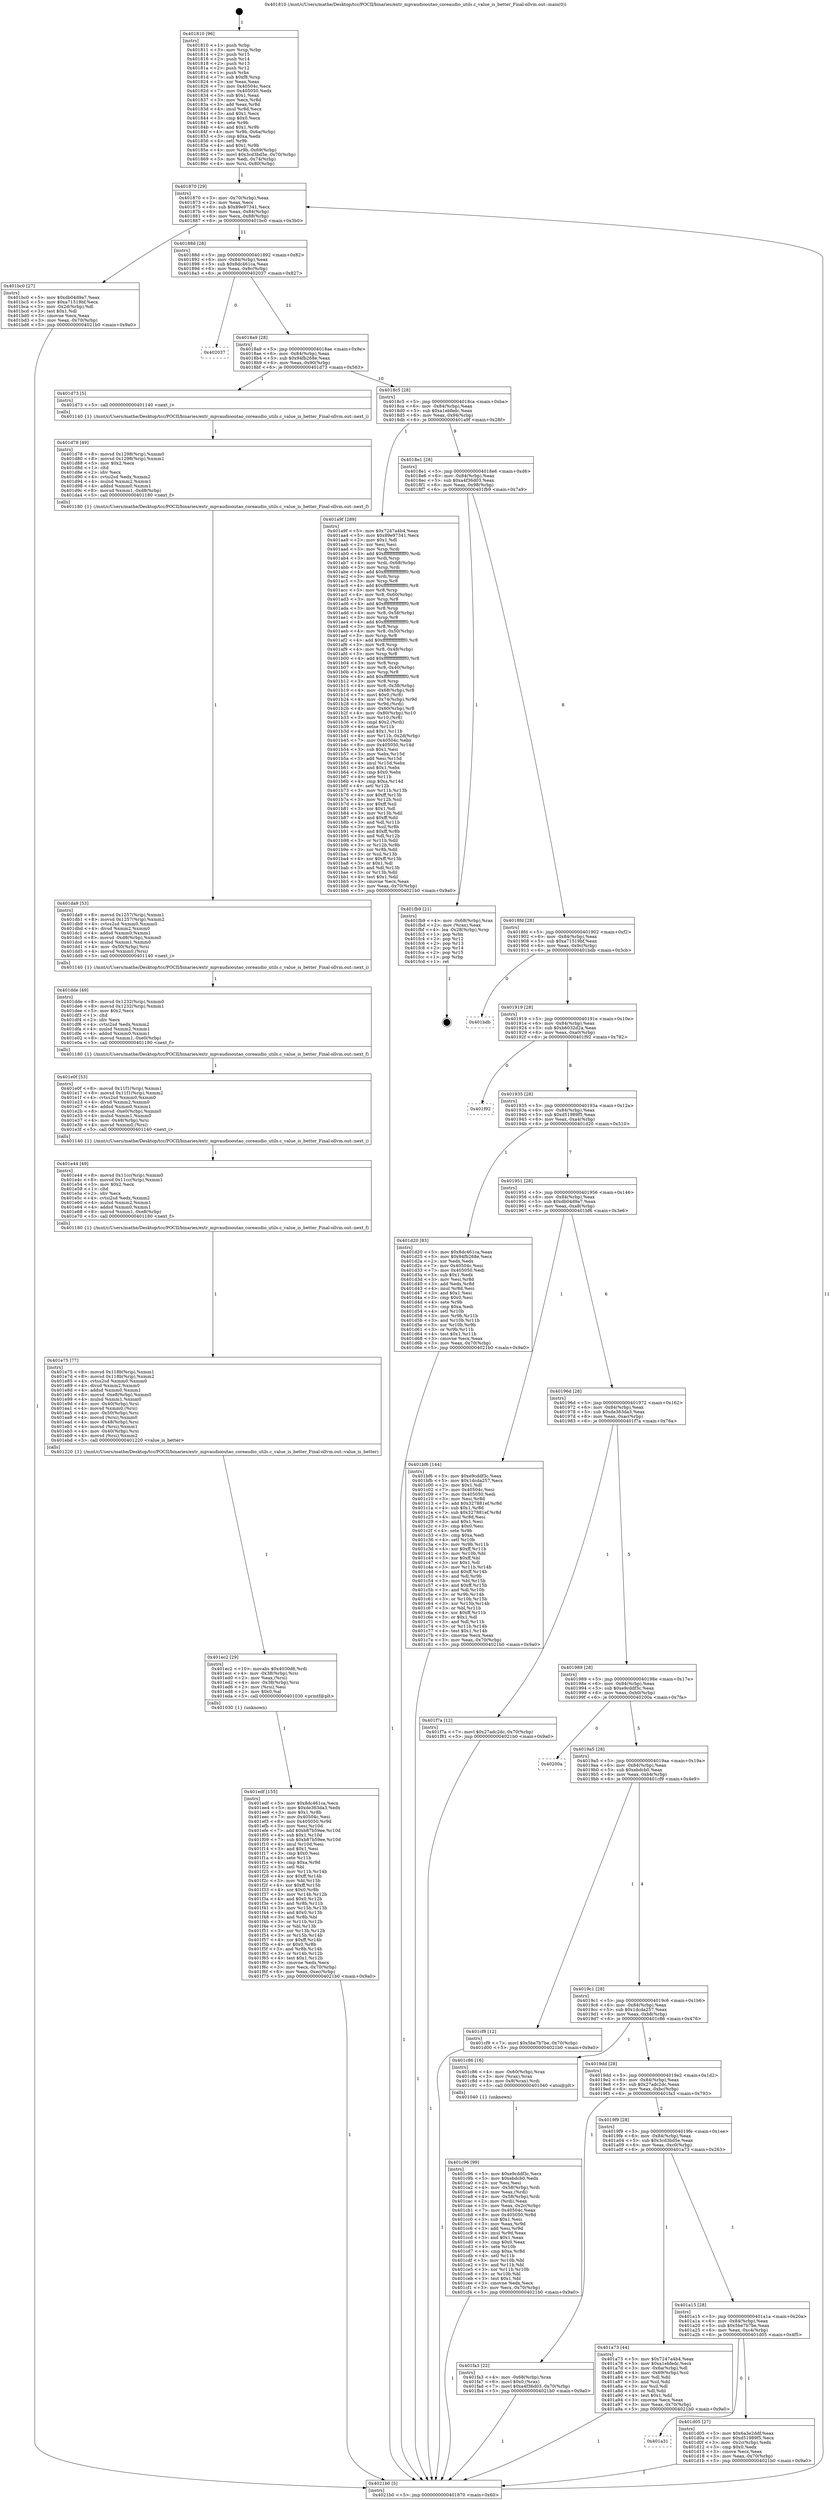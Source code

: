 digraph "0x401810" {
  label = "0x401810 (/mnt/c/Users/mathe/Desktop/tcc/POCII/binaries/extr_mpvaudiooutao_coreaudio_utils.c_value_is_better_Final-ollvm.out::main(0))"
  labelloc = "t"
  node[shape=record]

  Entry [label="",width=0.3,height=0.3,shape=circle,fillcolor=black,style=filled]
  "0x401870" [label="{
     0x401870 [29]\l
     | [instrs]\l
     &nbsp;&nbsp;0x401870 \<+3\>: mov -0x70(%rbp),%eax\l
     &nbsp;&nbsp;0x401873 \<+2\>: mov %eax,%ecx\l
     &nbsp;&nbsp;0x401875 \<+6\>: sub $0x89e97341,%ecx\l
     &nbsp;&nbsp;0x40187b \<+6\>: mov %eax,-0x84(%rbp)\l
     &nbsp;&nbsp;0x401881 \<+6\>: mov %ecx,-0x88(%rbp)\l
     &nbsp;&nbsp;0x401887 \<+6\>: je 0000000000401bc0 \<main+0x3b0\>\l
  }"]
  "0x401bc0" [label="{
     0x401bc0 [27]\l
     | [instrs]\l
     &nbsp;&nbsp;0x401bc0 \<+5\>: mov $0xdb04d9a7,%eax\l
     &nbsp;&nbsp;0x401bc5 \<+5\>: mov $0xa71519bf,%ecx\l
     &nbsp;&nbsp;0x401bca \<+3\>: mov -0x2d(%rbp),%dl\l
     &nbsp;&nbsp;0x401bcd \<+3\>: test $0x1,%dl\l
     &nbsp;&nbsp;0x401bd0 \<+3\>: cmovne %ecx,%eax\l
     &nbsp;&nbsp;0x401bd3 \<+3\>: mov %eax,-0x70(%rbp)\l
     &nbsp;&nbsp;0x401bd6 \<+5\>: jmp 00000000004021b0 \<main+0x9a0\>\l
  }"]
  "0x40188d" [label="{
     0x40188d [28]\l
     | [instrs]\l
     &nbsp;&nbsp;0x40188d \<+5\>: jmp 0000000000401892 \<main+0x82\>\l
     &nbsp;&nbsp;0x401892 \<+6\>: mov -0x84(%rbp),%eax\l
     &nbsp;&nbsp;0x401898 \<+5\>: sub $0x8dc461ca,%eax\l
     &nbsp;&nbsp;0x40189d \<+6\>: mov %eax,-0x8c(%rbp)\l
     &nbsp;&nbsp;0x4018a3 \<+6\>: je 0000000000402037 \<main+0x827\>\l
  }"]
  Exit [label="",width=0.3,height=0.3,shape=circle,fillcolor=black,style=filled,peripheries=2]
  "0x402037" [label="{
     0x402037\l
  }", style=dashed]
  "0x4018a9" [label="{
     0x4018a9 [28]\l
     | [instrs]\l
     &nbsp;&nbsp;0x4018a9 \<+5\>: jmp 00000000004018ae \<main+0x9e\>\l
     &nbsp;&nbsp;0x4018ae \<+6\>: mov -0x84(%rbp),%eax\l
     &nbsp;&nbsp;0x4018b4 \<+5\>: sub $0x94fb268e,%eax\l
     &nbsp;&nbsp;0x4018b9 \<+6\>: mov %eax,-0x90(%rbp)\l
     &nbsp;&nbsp;0x4018bf \<+6\>: je 0000000000401d73 \<main+0x563\>\l
  }"]
  "0x401edf" [label="{
     0x401edf [155]\l
     | [instrs]\l
     &nbsp;&nbsp;0x401edf \<+5\>: mov $0x8dc461ca,%ecx\l
     &nbsp;&nbsp;0x401ee4 \<+5\>: mov $0xde363da3,%edx\l
     &nbsp;&nbsp;0x401ee9 \<+3\>: mov $0x1,%r8b\l
     &nbsp;&nbsp;0x401eec \<+7\>: mov 0x40504c,%esi\l
     &nbsp;&nbsp;0x401ef3 \<+8\>: mov 0x405050,%r9d\l
     &nbsp;&nbsp;0x401efb \<+3\>: mov %esi,%r10d\l
     &nbsp;&nbsp;0x401efe \<+7\>: add $0xb87b59ee,%r10d\l
     &nbsp;&nbsp;0x401f05 \<+4\>: sub $0x1,%r10d\l
     &nbsp;&nbsp;0x401f09 \<+7\>: sub $0xb87b59ee,%r10d\l
     &nbsp;&nbsp;0x401f10 \<+4\>: imul %r10d,%esi\l
     &nbsp;&nbsp;0x401f14 \<+3\>: and $0x1,%esi\l
     &nbsp;&nbsp;0x401f17 \<+3\>: cmp $0x0,%esi\l
     &nbsp;&nbsp;0x401f1a \<+4\>: sete %r11b\l
     &nbsp;&nbsp;0x401f1e \<+4\>: cmp $0xa,%r9d\l
     &nbsp;&nbsp;0x401f22 \<+3\>: setl %bl\l
     &nbsp;&nbsp;0x401f25 \<+3\>: mov %r11b,%r14b\l
     &nbsp;&nbsp;0x401f28 \<+4\>: xor $0xff,%r14b\l
     &nbsp;&nbsp;0x401f2c \<+3\>: mov %bl,%r15b\l
     &nbsp;&nbsp;0x401f2f \<+4\>: xor $0xff,%r15b\l
     &nbsp;&nbsp;0x401f33 \<+4\>: xor $0x0,%r8b\l
     &nbsp;&nbsp;0x401f37 \<+3\>: mov %r14b,%r12b\l
     &nbsp;&nbsp;0x401f3a \<+4\>: and $0x0,%r12b\l
     &nbsp;&nbsp;0x401f3e \<+3\>: and %r8b,%r11b\l
     &nbsp;&nbsp;0x401f41 \<+3\>: mov %r15b,%r13b\l
     &nbsp;&nbsp;0x401f44 \<+4\>: and $0x0,%r13b\l
     &nbsp;&nbsp;0x401f48 \<+3\>: and %r8b,%bl\l
     &nbsp;&nbsp;0x401f4b \<+3\>: or %r11b,%r12b\l
     &nbsp;&nbsp;0x401f4e \<+3\>: or %bl,%r13b\l
     &nbsp;&nbsp;0x401f51 \<+3\>: xor %r13b,%r12b\l
     &nbsp;&nbsp;0x401f54 \<+3\>: or %r15b,%r14b\l
     &nbsp;&nbsp;0x401f57 \<+4\>: xor $0xff,%r14b\l
     &nbsp;&nbsp;0x401f5b \<+4\>: or $0x0,%r8b\l
     &nbsp;&nbsp;0x401f5f \<+3\>: and %r8b,%r14b\l
     &nbsp;&nbsp;0x401f62 \<+3\>: or %r14b,%r12b\l
     &nbsp;&nbsp;0x401f65 \<+4\>: test $0x1,%r12b\l
     &nbsp;&nbsp;0x401f69 \<+3\>: cmovne %edx,%ecx\l
     &nbsp;&nbsp;0x401f6c \<+3\>: mov %ecx,-0x70(%rbp)\l
     &nbsp;&nbsp;0x401f6f \<+6\>: mov %eax,-0xec(%rbp)\l
     &nbsp;&nbsp;0x401f75 \<+5\>: jmp 00000000004021b0 \<main+0x9a0\>\l
  }"]
  "0x401d73" [label="{
     0x401d73 [5]\l
     | [instrs]\l
     &nbsp;&nbsp;0x401d73 \<+5\>: call 0000000000401140 \<next_i\>\l
     | [calls]\l
     &nbsp;&nbsp;0x401140 \{1\} (/mnt/c/Users/mathe/Desktop/tcc/POCII/binaries/extr_mpvaudiooutao_coreaudio_utils.c_value_is_better_Final-ollvm.out::next_i)\l
  }"]
  "0x4018c5" [label="{
     0x4018c5 [28]\l
     | [instrs]\l
     &nbsp;&nbsp;0x4018c5 \<+5\>: jmp 00000000004018ca \<main+0xba\>\l
     &nbsp;&nbsp;0x4018ca \<+6\>: mov -0x84(%rbp),%eax\l
     &nbsp;&nbsp;0x4018d0 \<+5\>: sub $0xa1ebfedc,%eax\l
     &nbsp;&nbsp;0x4018d5 \<+6\>: mov %eax,-0x94(%rbp)\l
     &nbsp;&nbsp;0x4018db \<+6\>: je 0000000000401a9f \<main+0x28f\>\l
  }"]
  "0x401ec2" [label="{
     0x401ec2 [29]\l
     | [instrs]\l
     &nbsp;&nbsp;0x401ec2 \<+10\>: movabs $0x4030d6,%rdi\l
     &nbsp;&nbsp;0x401ecc \<+4\>: mov -0x38(%rbp),%rsi\l
     &nbsp;&nbsp;0x401ed0 \<+2\>: mov %eax,(%rsi)\l
     &nbsp;&nbsp;0x401ed2 \<+4\>: mov -0x38(%rbp),%rsi\l
     &nbsp;&nbsp;0x401ed6 \<+2\>: mov (%rsi),%esi\l
     &nbsp;&nbsp;0x401ed8 \<+2\>: mov $0x0,%al\l
     &nbsp;&nbsp;0x401eda \<+5\>: call 0000000000401030 \<printf@plt\>\l
     | [calls]\l
     &nbsp;&nbsp;0x401030 \{1\} (unknown)\l
  }"]
  "0x401a9f" [label="{
     0x401a9f [289]\l
     | [instrs]\l
     &nbsp;&nbsp;0x401a9f \<+5\>: mov $0x7247a4b4,%eax\l
     &nbsp;&nbsp;0x401aa4 \<+5\>: mov $0x89e97341,%ecx\l
     &nbsp;&nbsp;0x401aa9 \<+2\>: mov $0x1,%dl\l
     &nbsp;&nbsp;0x401aab \<+2\>: xor %esi,%esi\l
     &nbsp;&nbsp;0x401aad \<+3\>: mov %rsp,%rdi\l
     &nbsp;&nbsp;0x401ab0 \<+4\>: add $0xfffffffffffffff0,%rdi\l
     &nbsp;&nbsp;0x401ab4 \<+3\>: mov %rdi,%rsp\l
     &nbsp;&nbsp;0x401ab7 \<+4\>: mov %rdi,-0x68(%rbp)\l
     &nbsp;&nbsp;0x401abb \<+3\>: mov %rsp,%rdi\l
     &nbsp;&nbsp;0x401abe \<+4\>: add $0xfffffffffffffff0,%rdi\l
     &nbsp;&nbsp;0x401ac2 \<+3\>: mov %rdi,%rsp\l
     &nbsp;&nbsp;0x401ac5 \<+3\>: mov %rsp,%r8\l
     &nbsp;&nbsp;0x401ac8 \<+4\>: add $0xfffffffffffffff0,%r8\l
     &nbsp;&nbsp;0x401acc \<+3\>: mov %r8,%rsp\l
     &nbsp;&nbsp;0x401acf \<+4\>: mov %r8,-0x60(%rbp)\l
     &nbsp;&nbsp;0x401ad3 \<+3\>: mov %rsp,%r8\l
     &nbsp;&nbsp;0x401ad6 \<+4\>: add $0xfffffffffffffff0,%r8\l
     &nbsp;&nbsp;0x401ada \<+3\>: mov %r8,%rsp\l
     &nbsp;&nbsp;0x401add \<+4\>: mov %r8,-0x58(%rbp)\l
     &nbsp;&nbsp;0x401ae1 \<+3\>: mov %rsp,%r8\l
     &nbsp;&nbsp;0x401ae4 \<+4\>: add $0xfffffffffffffff0,%r8\l
     &nbsp;&nbsp;0x401ae8 \<+3\>: mov %r8,%rsp\l
     &nbsp;&nbsp;0x401aeb \<+4\>: mov %r8,-0x50(%rbp)\l
     &nbsp;&nbsp;0x401aef \<+3\>: mov %rsp,%r8\l
     &nbsp;&nbsp;0x401af2 \<+4\>: add $0xfffffffffffffff0,%r8\l
     &nbsp;&nbsp;0x401af6 \<+3\>: mov %r8,%rsp\l
     &nbsp;&nbsp;0x401af9 \<+4\>: mov %r8,-0x48(%rbp)\l
     &nbsp;&nbsp;0x401afd \<+3\>: mov %rsp,%r8\l
     &nbsp;&nbsp;0x401b00 \<+4\>: add $0xfffffffffffffff0,%r8\l
     &nbsp;&nbsp;0x401b04 \<+3\>: mov %r8,%rsp\l
     &nbsp;&nbsp;0x401b07 \<+4\>: mov %r8,-0x40(%rbp)\l
     &nbsp;&nbsp;0x401b0b \<+3\>: mov %rsp,%r8\l
     &nbsp;&nbsp;0x401b0e \<+4\>: add $0xfffffffffffffff0,%r8\l
     &nbsp;&nbsp;0x401b12 \<+3\>: mov %r8,%rsp\l
     &nbsp;&nbsp;0x401b15 \<+4\>: mov %r8,-0x38(%rbp)\l
     &nbsp;&nbsp;0x401b19 \<+4\>: mov -0x68(%rbp),%r8\l
     &nbsp;&nbsp;0x401b1d \<+7\>: movl $0x0,(%r8)\l
     &nbsp;&nbsp;0x401b24 \<+4\>: mov -0x74(%rbp),%r9d\l
     &nbsp;&nbsp;0x401b28 \<+3\>: mov %r9d,(%rdi)\l
     &nbsp;&nbsp;0x401b2b \<+4\>: mov -0x60(%rbp),%r8\l
     &nbsp;&nbsp;0x401b2f \<+4\>: mov -0x80(%rbp),%r10\l
     &nbsp;&nbsp;0x401b33 \<+3\>: mov %r10,(%r8)\l
     &nbsp;&nbsp;0x401b36 \<+3\>: cmpl $0x2,(%rdi)\l
     &nbsp;&nbsp;0x401b39 \<+4\>: setne %r11b\l
     &nbsp;&nbsp;0x401b3d \<+4\>: and $0x1,%r11b\l
     &nbsp;&nbsp;0x401b41 \<+4\>: mov %r11b,-0x2d(%rbp)\l
     &nbsp;&nbsp;0x401b45 \<+7\>: mov 0x40504c,%ebx\l
     &nbsp;&nbsp;0x401b4c \<+8\>: mov 0x405050,%r14d\l
     &nbsp;&nbsp;0x401b54 \<+3\>: sub $0x1,%esi\l
     &nbsp;&nbsp;0x401b57 \<+3\>: mov %ebx,%r15d\l
     &nbsp;&nbsp;0x401b5a \<+3\>: add %esi,%r15d\l
     &nbsp;&nbsp;0x401b5d \<+4\>: imul %r15d,%ebx\l
     &nbsp;&nbsp;0x401b61 \<+3\>: and $0x1,%ebx\l
     &nbsp;&nbsp;0x401b64 \<+3\>: cmp $0x0,%ebx\l
     &nbsp;&nbsp;0x401b67 \<+4\>: sete %r11b\l
     &nbsp;&nbsp;0x401b6b \<+4\>: cmp $0xa,%r14d\l
     &nbsp;&nbsp;0x401b6f \<+4\>: setl %r12b\l
     &nbsp;&nbsp;0x401b73 \<+3\>: mov %r11b,%r13b\l
     &nbsp;&nbsp;0x401b76 \<+4\>: xor $0xff,%r13b\l
     &nbsp;&nbsp;0x401b7a \<+3\>: mov %r12b,%sil\l
     &nbsp;&nbsp;0x401b7d \<+4\>: xor $0xff,%sil\l
     &nbsp;&nbsp;0x401b81 \<+3\>: xor $0x1,%dl\l
     &nbsp;&nbsp;0x401b84 \<+3\>: mov %r13b,%dil\l
     &nbsp;&nbsp;0x401b87 \<+4\>: and $0xff,%dil\l
     &nbsp;&nbsp;0x401b8b \<+3\>: and %dl,%r11b\l
     &nbsp;&nbsp;0x401b8e \<+3\>: mov %sil,%r8b\l
     &nbsp;&nbsp;0x401b91 \<+4\>: and $0xff,%r8b\l
     &nbsp;&nbsp;0x401b95 \<+3\>: and %dl,%r12b\l
     &nbsp;&nbsp;0x401b98 \<+3\>: or %r11b,%dil\l
     &nbsp;&nbsp;0x401b9b \<+3\>: or %r12b,%r8b\l
     &nbsp;&nbsp;0x401b9e \<+3\>: xor %r8b,%dil\l
     &nbsp;&nbsp;0x401ba1 \<+3\>: or %sil,%r13b\l
     &nbsp;&nbsp;0x401ba4 \<+4\>: xor $0xff,%r13b\l
     &nbsp;&nbsp;0x401ba8 \<+3\>: or $0x1,%dl\l
     &nbsp;&nbsp;0x401bab \<+3\>: and %dl,%r13b\l
     &nbsp;&nbsp;0x401bae \<+3\>: or %r13b,%dil\l
     &nbsp;&nbsp;0x401bb1 \<+4\>: test $0x1,%dil\l
     &nbsp;&nbsp;0x401bb5 \<+3\>: cmovne %ecx,%eax\l
     &nbsp;&nbsp;0x401bb8 \<+3\>: mov %eax,-0x70(%rbp)\l
     &nbsp;&nbsp;0x401bbb \<+5\>: jmp 00000000004021b0 \<main+0x9a0\>\l
  }"]
  "0x4018e1" [label="{
     0x4018e1 [28]\l
     | [instrs]\l
     &nbsp;&nbsp;0x4018e1 \<+5\>: jmp 00000000004018e6 \<main+0xd6\>\l
     &nbsp;&nbsp;0x4018e6 \<+6\>: mov -0x84(%rbp),%eax\l
     &nbsp;&nbsp;0x4018ec \<+5\>: sub $0xa4f36d03,%eax\l
     &nbsp;&nbsp;0x4018f1 \<+6\>: mov %eax,-0x98(%rbp)\l
     &nbsp;&nbsp;0x4018f7 \<+6\>: je 0000000000401fb9 \<main+0x7a9\>\l
  }"]
  "0x401e75" [label="{
     0x401e75 [77]\l
     | [instrs]\l
     &nbsp;&nbsp;0x401e75 \<+8\>: movsd 0x118b(%rip),%xmm1\l
     &nbsp;&nbsp;0x401e7d \<+8\>: movsd 0x118b(%rip),%xmm2\l
     &nbsp;&nbsp;0x401e85 \<+4\>: cvtss2sd %xmm0,%xmm0\l
     &nbsp;&nbsp;0x401e89 \<+4\>: divsd %xmm2,%xmm0\l
     &nbsp;&nbsp;0x401e8d \<+4\>: addsd %xmm0,%xmm1\l
     &nbsp;&nbsp;0x401e91 \<+8\>: movsd -0xe8(%rbp),%xmm0\l
     &nbsp;&nbsp;0x401e99 \<+4\>: mulsd %xmm1,%xmm0\l
     &nbsp;&nbsp;0x401e9d \<+4\>: mov -0x40(%rbp),%rsi\l
     &nbsp;&nbsp;0x401ea1 \<+4\>: movsd %xmm0,(%rsi)\l
     &nbsp;&nbsp;0x401ea5 \<+4\>: mov -0x50(%rbp),%rsi\l
     &nbsp;&nbsp;0x401ea9 \<+4\>: movsd (%rsi),%xmm0\l
     &nbsp;&nbsp;0x401ead \<+4\>: mov -0x48(%rbp),%rsi\l
     &nbsp;&nbsp;0x401eb1 \<+4\>: movsd (%rsi),%xmm1\l
     &nbsp;&nbsp;0x401eb5 \<+4\>: mov -0x40(%rbp),%rsi\l
     &nbsp;&nbsp;0x401eb9 \<+4\>: movsd (%rsi),%xmm2\l
     &nbsp;&nbsp;0x401ebd \<+5\>: call 0000000000401220 \<value_is_better\>\l
     | [calls]\l
     &nbsp;&nbsp;0x401220 \{1\} (/mnt/c/Users/mathe/Desktop/tcc/POCII/binaries/extr_mpvaudiooutao_coreaudio_utils.c_value_is_better_Final-ollvm.out::value_is_better)\l
  }"]
  "0x401fb9" [label="{
     0x401fb9 [21]\l
     | [instrs]\l
     &nbsp;&nbsp;0x401fb9 \<+4\>: mov -0x68(%rbp),%rax\l
     &nbsp;&nbsp;0x401fbd \<+2\>: mov (%rax),%eax\l
     &nbsp;&nbsp;0x401fbf \<+4\>: lea -0x28(%rbp),%rsp\l
     &nbsp;&nbsp;0x401fc3 \<+1\>: pop %rbx\l
     &nbsp;&nbsp;0x401fc4 \<+2\>: pop %r12\l
     &nbsp;&nbsp;0x401fc6 \<+2\>: pop %r13\l
     &nbsp;&nbsp;0x401fc8 \<+2\>: pop %r14\l
     &nbsp;&nbsp;0x401fca \<+2\>: pop %r15\l
     &nbsp;&nbsp;0x401fcc \<+1\>: pop %rbp\l
     &nbsp;&nbsp;0x401fcd \<+1\>: ret\l
  }"]
  "0x4018fd" [label="{
     0x4018fd [28]\l
     | [instrs]\l
     &nbsp;&nbsp;0x4018fd \<+5\>: jmp 0000000000401902 \<main+0xf2\>\l
     &nbsp;&nbsp;0x401902 \<+6\>: mov -0x84(%rbp),%eax\l
     &nbsp;&nbsp;0x401908 \<+5\>: sub $0xa71519bf,%eax\l
     &nbsp;&nbsp;0x40190d \<+6\>: mov %eax,-0x9c(%rbp)\l
     &nbsp;&nbsp;0x401913 \<+6\>: je 0000000000401bdb \<main+0x3cb\>\l
  }"]
  "0x401e44" [label="{
     0x401e44 [49]\l
     | [instrs]\l
     &nbsp;&nbsp;0x401e44 \<+8\>: movsd 0x11cc(%rip),%xmm0\l
     &nbsp;&nbsp;0x401e4c \<+8\>: movsd 0x11cc(%rip),%xmm1\l
     &nbsp;&nbsp;0x401e54 \<+5\>: mov $0x2,%ecx\l
     &nbsp;&nbsp;0x401e59 \<+1\>: cltd\l
     &nbsp;&nbsp;0x401e5a \<+2\>: idiv %ecx\l
     &nbsp;&nbsp;0x401e5c \<+4\>: cvtsi2sd %edx,%xmm2\l
     &nbsp;&nbsp;0x401e60 \<+4\>: mulsd %xmm2,%xmm1\l
     &nbsp;&nbsp;0x401e64 \<+4\>: addsd %xmm0,%xmm1\l
     &nbsp;&nbsp;0x401e68 \<+8\>: movsd %xmm1,-0xe8(%rbp)\l
     &nbsp;&nbsp;0x401e70 \<+5\>: call 0000000000401180 \<next_f\>\l
     | [calls]\l
     &nbsp;&nbsp;0x401180 \{1\} (/mnt/c/Users/mathe/Desktop/tcc/POCII/binaries/extr_mpvaudiooutao_coreaudio_utils.c_value_is_better_Final-ollvm.out::next_f)\l
  }"]
  "0x401bdb" [label="{
     0x401bdb\l
  }", style=dashed]
  "0x401919" [label="{
     0x401919 [28]\l
     | [instrs]\l
     &nbsp;&nbsp;0x401919 \<+5\>: jmp 000000000040191e \<main+0x10e\>\l
     &nbsp;&nbsp;0x40191e \<+6\>: mov -0x84(%rbp),%eax\l
     &nbsp;&nbsp;0x401924 \<+5\>: sub $0xb6032d2a,%eax\l
     &nbsp;&nbsp;0x401929 \<+6\>: mov %eax,-0xa0(%rbp)\l
     &nbsp;&nbsp;0x40192f \<+6\>: je 0000000000401f92 \<main+0x782\>\l
  }"]
  "0x401e0f" [label="{
     0x401e0f [53]\l
     | [instrs]\l
     &nbsp;&nbsp;0x401e0f \<+8\>: movsd 0x11f1(%rip),%xmm1\l
     &nbsp;&nbsp;0x401e17 \<+8\>: movsd 0x11f1(%rip),%xmm2\l
     &nbsp;&nbsp;0x401e1f \<+4\>: cvtss2sd %xmm0,%xmm0\l
     &nbsp;&nbsp;0x401e23 \<+4\>: divsd %xmm2,%xmm0\l
     &nbsp;&nbsp;0x401e27 \<+4\>: addsd %xmm0,%xmm1\l
     &nbsp;&nbsp;0x401e2b \<+8\>: movsd -0xe0(%rbp),%xmm0\l
     &nbsp;&nbsp;0x401e33 \<+4\>: mulsd %xmm1,%xmm0\l
     &nbsp;&nbsp;0x401e37 \<+4\>: mov -0x48(%rbp),%rsi\l
     &nbsp;&nbsp;0x401e3b \<+4\>: movsd %xmm0,(%rsi)\l
     &nbsp;&nbsp;0x401e3f \<+5\>: call 0000000000401140 \<next_i\>\l
     | [calls]\l
     &nbsp;&nbsp;0x401140 \{1\} (/mnt/c/Users/mathe/Desktop/tcc/POCII/binaries/extr_mpvaudiooutao_coreaudio_utils.c_value_is_better_Final-ollvm.out::next_i)\l
  }"]
  "0x401f92" [label="{
     0x401f92\l
  }", style=dashed]
  "0x401935" [label="{
     0x401935 [28]\l
     | [instrs]\l
     &nbsp;&nbsp;0x401935 \<+5\>: jmp 000000000040193a \<main+0x12a\>\l
     &nbsp;&nbsp;0x40193a \<+6\>: mov -0x84(%rbp),%eax\l
     &nbsp;&nbsp;0x401940 \<+5\>: sub $0xd51989f5,%eax\l
     &nbsp;&nbsp;0x401945 \<+6\>: mov %eax,-0xa4(%rbp)\l
     &nbsp;&nbsp;0x40194b \<+6\>: je 0000000000401d20 \<main+0x510\>\l
  }"]
  "0x401dde" [label="{
     0x401dde [49]\l
     | [instrs]\l
     &nbsp;&nbsp;0x401dde \<+8\>: movsd 0x1232(%rip),%xmm0\l
     &nbsp;&nbsp;0x401de6 \<+8\>: movsd 0x1232(%rip),%xmm1\l
     &nbsp;&nbsp;0x401dee \<+5\>: mov $0x2,%ecx\l
     &nbsp;&nbsp;0x401df3 \<+1\>: cltd\l
     &nbsp;&nbsp;0x401df4 \<+2\>: idiv %ecx\l
     &nbsp;&nbsp;0x401df6 \<+4\>: cvtsi2sd %edx,%xmm2\l
     &nbsp;&nbsp;0x401dfa \<+4\>: mulsd %xmm2,%xmm1\l
     &nbsp;&nbsp;0x401dfe \<+4\>: addsd %xmm0,%xmm1\l
     &nbsp;&nbsp;0x401e02 \<+8\>: movsd %xmm1,-0xe0(%rbp)\l
     &nbsp;&nbsp;0x401e0a \<+5\>: call 0000000000401180 \<next_f\>\l
     | [calls]\l
     &nbsp;&nbsp;0x401180 \{1\} (/mnt/c/Users/mathe/Desktop/tcc/POCII/binaries/extr_mpvaudiooutao_coreaudio_utils.c_value_is_better_Final-ollvm.out::next_f)\l
  }"]
  "0x401d20" [label="{
     0x401d20 [83]\l
     | [instrs]\l
     &nbsp;&nbsp;0x401d20 \<+5\>: mov $0x8dc461ca,%eax\l
     &nbsp;&nbsp;0x401d25 \<+5\>: mov $0x94fb268e,%ecx\l
     &nbsp;&nbsp;0x401d2a \<+2\>: xor %edx,%edx\l
     &nbsp;&nbsp;0x401d2c \<+7\>: mov 0x40504c,%esi\l
     &nbsp;&nbsp;0x401d33 \<+7\>: mov 0x405050,%edi\l
     &nbsp;&nbsp;0x401d3a \<+3\>: sub $0x1,%edx\l
     &nbsp;&nbsp;0x401d3d \<+3\>: mov %esi,%r8d\l
     &nbsp;&nbsp;0x401d40 \<+3\>: add %edx,%r8d\l
     &nbsp;&nbsp;0x401d43 \<+4\>: imul %r8d,%esi\l
     &nbsp;&nbsp;0x401d47 \<+3\>: and $0x1,%esi\l
     &nbsp;&nbsp;0x401d4a \<+3\>: cmp $0x0,%esi\l
     &nbsp;&nbsp;0x401d4d \<+4\>: sete %r9b\l
     &nbsp;&nbsp;0x401d51 \<+3\>: cmp $0xa,%edi\l
     &nbsp;&nbsp;0x401d54 \<+4\>: setl %r10b\l
     &nbsp;&nbsp;0x401d58 \<+3\>: mov %r9b,%r11b\l
     &nbsp;&nbsp;0x401d5b \<+3\>: and %r10b,%r11b\l
     &nbsp;&nbsp;0x401d5e \<+3\>: xor %r10b,%r9b\l
     &nbsp;&nbsp;0x401d61 \<+3\>: or %r9b,%r11b\l
     &nbsp;&nbsp;0x401d64 \<+4\>: test $0x1,%r11b\l
     &nbsp;&nbsp;0x401d68 \<+3\>: cmovne %ecx,%eax\l
     &nbsp;&nbsp;0x401d6b \<+3\>: mov %eax,-0x70(%rbp)\l
     &nbsp;&nbsp;0x401d6e \<+5\>: jmp 00000000004021b0 \<main+0x9a0\>\l
  }"]
  "0x401951" [label="{
     0x401951 [28]\l
     | [instrs]\l
     &nbsp;&nbsp;0x401951 \<+5\>: jmp 0000000000401956 \<main+0x146\>\l
     &nbsp;&nbsp;0x401956 \<+6\>: mov -0x84(%rbp),%eax\l
     &nbsp;&nbsp;0x40195c \<+5\>: sub $0xdb04d9a7,%eax\l
     &nbsp;&nbsp;0x401961 \<+6\>: mov %eax,-0xa8(%rbp)\l
     &nbsp;&nbsp;0x401967 \<+6\>: je 0000000000401bf6 \<main+0x3e6\>\l
  }"]
  "0x401da9" [label="{
     0x401da9 [53]\l
     | [instrs]\l
     &nbsp;&nbsp;0x401da9 \<+8\>: movsd 0x1257(%rip),%xmm1\l
     &nbsp;&nbsp;0x401db1 \<+8\>: movsd 0x1257(%rip),%xmm2\l
     &nbsp;&nbsp;0x401db9 \<+4\>: cvtss2sd %xmm0,%xmm0\l
     &nbsp;&nbsp;0x401dbd \<+4\>: divsd %xmm2,%xmm0\l
     &nbsp;&nbsp;0x401dc1 \<+4\>: addsd %xmm0,%xmm1\l
     &nbsp;&nbsp;0x401dc5 \<+8\>: movsd -0xd8(%rbp),%xmm0\l
     &nbsp;&nbsp;0x401dcd \<+4\>: mulsd %xmm1,%xmm0\l
     &nbsp;&nbsp;0x401dd1 \<+4\>: mov -0x50(%rbp),%rsi\l
     &nbsp;&nbsp;0x401dd5 \<+4\>: movsd %xmm0,(%rsi)\l
     &nbsp;&nbsp;0x401dd9 \<+5\>: call 0000000000401140 \<next_i\>\l
     | [calls]\l
     &nbsp;&nbsp;0x401140 \{1\} (/mnt/c/Users/mathe/Desktop/tcc/POCII/binaries/extr_mpvaudiooutao_coreaudio_utils.c_value_is_better_Final-ollvm.out::next_i)\l
  }"]
  "0x401bf6" [label="{
     0x401bf6 [144]\l
     | [instrs]\l
     &nbsp;&nbsp;0x401bf6 \<+5\>: mov $0xe9cddf3c,%eax\l
     &nbsp;&nbsp;0x401bfb \<+5\>: mov $0x1dcda257,%ecx\l
     &nbsp;&nbsp;0x401c00 \<+2\>: mov $0x1,%dl\l
     &nbsp;&nbsp;0x401c02 \<+7\>: mov 0x40504c,%esi\l
     &nbsp;&nbsp;0x401c09 \<+7\>: mov 0x405050,%edi\l
     &nbsp;&nbsp;0x401c10 \<+3\>: mov %esi,%r8d\l
     &nbsp;&nbsp;0x401c13 \<+7\>: add $0x327881ef,%r8d\l
     &nbsp;&nbsp;0x401c1a \<+4\>: sub $0x1,%r8d\l
     &nbsp;&nbsp;0x401c1e \<+7\>: sub $0x327881ef,%r8d\l
     &nbsp;&nbsp;0x401c25 \<+4\>: imul %r8d,%esi\l
     &nbsp;&nbsp;0x401c29 \<+3\>: and $0x1,%esi\l
     &nbsp;&nbsp;0x401c2c \<+3\>: cmp $0x0,%esi\l
     &nbsp;&nbsp;0x401c2f \<+4\>: sete %r9b\l
     &nbsp;&nbsp;0x401c33 \<+3\>: cmp $0xa,%edi\l
     &nbsp;&nbsp;0x401c36 \<+4\>: setl %r10b\l
     &nbsp;&nbsp;0x401c3a \<+3\>: mov %r9b,%r11b\l
     &nbsp;&nbsp;0x401c3d \<+4\>: xor $0xff,%r11b\l
     &nbsp;&nbsp;0x401c41 \<+3\>: mov %r10b,%bl\l
     &nbsp;&nbsp;0x401c44 \<+3\>: xor $0xff,%bl\l
     &nbsp;&nbsp;0x401c47 \<+3\>: xor $0x1,%dl\l
     &nbsp;&nbsp;0x401c4a \<+3\>: mov %r11b,%r14b\l
     &nbsp;&nbsp;0x401c4d \<+4\>: and $0xff,%r14b\l
     &nbsp;&nbsp;0x401c51 \<+3\>: and %dl,%r9b\l
     &nbsp;&nbsp;0x401c54 \<+3\>: mov %bl,%r15b\l
     &nbsp;&nbsp;0x401c57 \<+4\>: and $0xff,%r15b\l
     &nbsp;&nbsp;0x401c5b \<+3\>: and %dl,%r10b\l
     &nbsp;&nbsp;0x401c5e \<+3\>: or %r9b,%r14b\l
     &nbsp;&nbsp;0x401c61 \<+3\>: or %r10b,%r15b\l
     &nbsp;&nbsp;0x401c64 \<+3\>: xor %r15b,%r14b\l
     &nbsp;&nbsp;0x401c67 \<+3\>: or %bl,%r11b\l
     &nbsp;&nbsp;0x401c6a \<+4\>: xor $0xff,%r11b\l
     &nbsp;&nbsp;0x401c6e \<+3\>: or $0x1,%dl\l
     &nbsp;&nbsp;0x401c71 \<+3\>: and %dl,%r11b\l
     &nbsp;&nbsp;0x401c74 \<+3\>: or %r11b,%r14b\l
     &nbsp;&nbsp;0x401c77 \<+4\>: test $0x1,%r14b\l
     &nbsp;&nbsp;0x401c7b \<+3\>: cmovne %ecx,%eax\l
     &nbsp;&nbsp;0x401c7e \<+3\>: mov %eax,-0x70(%rbp)\l
     &nbsp;&nbsp;0x401c81 \<+5\>: jmp 00000000004021b0 \<main+0x9a0\>\l
  }"]
  "0x40196d" [label="{
     0x40196d [28]\l
     | [instrs]\l
     &nbsp;&nbsp;0x40196d \<+5\>: jmp 0000000000401972 \<main+0x162\>\l
     &nbsp;&nbsp;0x401972 \<+6\>: mov -0x84(%rbp),%eax\l
     &nbsp;&nbsp;0x401978 \<+5\>: sub $0xde363da3,%eax\l
     &nbsp;&nbsp;0x40197d \<+6\>: mov %eax,-0xac(%rbp)\l
     &nbsp;&nbsp;0x401983 \<+6\>: je 0000000000401f7a \<main+0x76a\>\l
  }"]
  "0x401d78" [label="{
     0x401d78 [49]\l
     | [instrs]\l
     &nbsp;&nbsp;0x401d78 \<+8\>: movsd 0x1298(%rip),%xmm0\l
     &nbsp;&nbsp;0x401d80 \<+8\>: movsd 0x1298(%rip),%xmm1\l
     &nbsp;&nbsp;0x401d88 \<+5\>: mov $0x2,%ecx\l
     &nbsp;&nbsp;0x401d8d \<+1\>: cltd\l
     &nbsp;&nbsp;0x401d8e \<+2\>: idiv %ecx\l
     &nbsp;&nbsp;0x401d90 \<+4\>: cvtsi2sd %edx,%xmm2\l
     &nbsp;&nbsp;0x401d94 \<+4\>: mulsd %xmm2,%xmm1\l
     &nbsp;&nbsp;0x401d98 \<+4\>: addsd %xmm0,%xmm1\l
     &nbsp;&nbsp;0x401d9c \<+8\>: movsd %xmm1,-0xd8(%rbp)\l
     &nbsp;&nbsp;0x401da4 \<+5\>: call 0000000000401180 \<next_f\>\l
     | [calls]\l
     &nbsp;&nbsp;0x401180 \{1\} (/mnt/c/Users/mathe/Desktop/tcc/POCII/binaries/extr_mpvaudiooutao_coreaudio_utils.c_value_is_better_Final-ollvm.out::next_f)\l
  }"]
  "0x401f7a" [label="{
     0x401f7a [12]\l
     | [instrs]\l
     &nbsp;&nbsp;0x401f7a \<+7\>: movl $0x27adc2dc,-0x70(%rbp)\l
     &nbsp;&nbsp;0x401f81 \<+5\>: jmp 00000000004021b0 \<main+0x9a0\>\l
  }"]
  "0x401989" [label="{
     0x401989 [28]\l
     | [instrs]\l
     &nbsp;&nbsp;0x401989 \<+5\>: jmp 000000000040198e \<main+0x17e\>\l
     &nbsp;&nbsp;0x40198e \<+6\>: mov -0x84(%rbp),%eax\l
     &nbsp;&nbsp;0x401994 \<+5\>: sub $0xe9cddf3c,%eax\l
     &nbsp;&nbsp;0x401999 \<+6\>: mov %eax,-0xb0(%rbp)\l
     &nbsp;&nbsp;0x40199f \<+6\>: je 000000000040200a \<main+0x7fa\>\l
  }"]
  "0x401a31" [label="{
     0x401a31\l
  }", style=dashed]
  "0x40200a" [label="{
     0x40200a\l
  }", style=dashed]
  "0x4019a5" [label="{
     0x4019a5 [28]\l
     | [instrs]\l
     &nbsp;&nbsp;0x4019a5 \<+5\>: jmp 00000000004019aa \<main+0x19a\>\l
     &nbsp;&nbsp;0x4019aa \<+6\>: mov -0x84(%rbp),%eax\l
     &nbsp;&nbsp;0x4019b0 \<+5\>: sub $0xebdcb0,%eax\l
     &nbsp;&nbsp;0x4019b5 \<+6\>: mov %eax,-0xb4(%rbp)\l
     &nbsp;&nbsp;0x4019bb \<+6\>: je 0000000000401cf9 \<main+0x4e9\>\l
  }"]
  "0x401d05" [label="{
     0x401d05 [27]\l
     | [instrs]\l
     &nbsp;&nbsp;0x401d05 \<+5\>: mov $0x6a3e2ddf,%eax\l
     &nbsp;&nbsp;0x401d0a \<+5\>: mov $0xd51989f5,%ecx\l
     &nbsp;&nbsp;0x401d0f \<+3\>: mov -0x2c(%rbp),%edx\l
     &nbsp;&nbsp;0x401d12 \<+3\>: cmp $0x0,%edx\l
     &nbsp;&nbsp;0x401d15 \<+3\>: cmove %ecx,%eax\l
     &nbsp;&nbsp;0x401d18 \<+3\>: mov %eax,-0x70(%rbp)\l
     &nbsp;&nbsp;0x401d1b \<+5\>: jmp 00000000004021b0 \<main+0x9a0\>\l
  }"]
  "0x401cf9" [label="{
     0x401cf9 [12]\l
     | [instrs]\l
     &nbsp;&nbsp;0x401cf9 \<+7\>: movl $0x5be7b7be,-0x70(%rbp)\l
     &nbsp;&nbsp;0x401d00 \<+5\>: jmp 00000000004021b0 \<main+0x9a0\>\l
  }"]
  "0x4019c1" [label="{
     0x4019c1 [28]\l
     | [instrs]\l
     &nbsp;&nbsp;0x4019c1 \<+5\>: jmp 00000000004019c6 \<main+0x1b6\>\l
     &nbsp;&nbsp;0x4019c6 \<+6\>: mov -0x84(%rbp),%eax\l
     &nbsp;&nbsp;0x4019cc \<+5\>: sub $0x1dcda257,%eax\l
     &nbsp;&nbsp;0x4019d1 \<+6\>: mov %eax,-0xb8(%rbp)\l
     &nbsp;&nbsp;0x4019d7 \<+6\>: je 0000000000401c86 \<main+0x476\>\l
  }"]
  "0x401c96" [label="{
     0x401c96 [99]\l
     | [instrs]\l
     &nbsp;&nbsp;0x401c96 \<+5\>: mov $0xe9cddf3c,%ecx\l
     &nbsp;&nbsp;0x401c9b \<+5\>: mov $0xebdcb0,%edx\l
     &nbsp;&nbsp;0x401ca0 \<+2\>: xor %esi,%esi\l
     &nbsp;&nbsp;0x401ca2 \<+4\>: mov -0x58(%rbp),%rdi\l
     &nbsp;&nbsp;0x401ca6 \<+2\>: mov %eax,(%rdi)\l
     &nbsp;&nbsp;0x401ca8 \<+4\>: mov -0x58(%rbp),%rdi\l
     &nbsp;&nbsp;0x401cac \<+2\>: mov (%rdi),%eax\l
     &nbsp;&nbsp;0x401cae \<+3\>: mov %eax,-0x2c(%rbp)\l
     &nbsp;&nbsp;0x401cb1 \<+7\>: mov 0x40504c,%eax\l
     &nbsp;&nbsp;0x401cb8 \<+8\>: mov 0x405050,%r8d\l
     &nbsp;&nbsp;0x401cc0 \<+3\>: sub $0x1,%esi\l
     &nbsp;&nbsp;0x401cc3 \<+3\>: mov %eax,%r9d\l
     &nbsp;&nbsp;0x401cc6 \<+3\>: add %esi,%r9d\l
     &nbsp;&nbsp;0x401cc9 \<+4\>: imul %r9d,%eax\l
     &nbsp;&nbsp;0x401ccd \<+3\>: and $0x1,%eax\l
     &nbsp;&nbsp;0x401cd0 \<+3\>: cmp $0x0,%eax\l
     &nbsp;&nbsp;0x401cd3 \<+4\>: sete %r10b\l
     &nbsp;&nbsp;0x401cd7 \<+4\>: cmp $0xa,%r8d\l
     &nbsp;&nbsp;0x401cdb \<+4\>: setl %r11b\l
     &nbsp;&nbsp;0x401cdf \<+3\>: mov %r10b,%bl\l
     &nbsp;&nbsp;0x401ce2 \<+3\>: and %r11b,%bl\l
     &nbsp;&nbsp;0x401ce5 \<+3\>: xor %r11b,%r10b\l
     &nbsp;&nbsp;0x401ce8 \<+3\>: or %r10b,%bl\l
     &nbsp;&nbsp;0x401ceb \<+3\>: test $0x1,%bl\l
     &nbsp;&nbsp;0x401cee \<+3\>: cmovne %edx,%ecx\l
     &nbsp;&nbsp;0x401cf1 \<+3\>: mov %ecx,-0x70(%rbp)\l
     &nbsp;&nbsp;0x401cf4 \<+5\>: jmp 00000000004021b0 \<main+0x9a0\>\l
  }"]
  "0x401c86" [label="{
     0x401c86 [16]\l
     | [instrs]\l
     &nbsp;&nbsp;0x401c86 \<+4\>: mov -0x60(%rbp),%rax\l
     &nbsp;&nbsp;0x401c8a \<+3\>: mov (%rax),%rax\l
     &nbsp;&nbsp;0x401c8d \<+4\>: mov 0x8(%rax),%rdi\l
     &nbsp;&nbsp;0x401c91 \<+5\>: call 0000000000401040 \<atoi@plt\>\l
     | [calls]\l
     &nbsp;&nbsp;0x401040 \{1\} (unknown)\l
  }"]
  "0x4019dd" [label="{
     0x4019dd [28]\l
     | [instrs]\l
     &nbsp;&nbsp;0x4019dd \<+5\>: jmp 00000000004019e2 \<main+0x1d2\>\l
     &nbsp;&nbsp;0x4019e2 \<+6\>: mov -0x84(%rbp),%eax\l
     &nbsp;&nbsp;0x4019e8 \<+5\>: sub $0x27adc2dc,%eax\l
     &nbsp;&nbsp;0x4019ed \<+6\>: mov %eax,-0xbc(%rbp)\l
     &nbsp;&nbsp;0x4019f3 \<+6\>: je 0000000000401fa3 \<main+0x793\>\l
  }"]
  "0x401810" [label="{
     0x401810 [96]\l
     | [instrs]\l
     &nbsp;&nbsp;0x401810 \<+1\>: push %rbp\l
     &nbsp;&nbsp;0x401811 \<+3\>: mov %rsp,%rbp\l
     &nbsp;&nbsp;0x401814 \<+2\>: push %r15\l
     &nbsp;&nbsp;0x401816 \<+2\>: push %r14\l
     &nbsp;&nbsp;0x401818 \<+2\>: push %r13\l
     &nbsp;&nbsp;0x40181a \<+2\>: push %r12\l
     &nbsp;&nbsp;0x40181c \<+1\>: push %rbx\l
     &nbsp;&nbsp;0x40181d \<+7\>: sub $0xf8,%rsp\l
     &nbsp;&nbsp;0x401824 \<+2\>: xor %eax,%eax\l
     &nbsp;&nbsp;0x401826 \<+7\>: mov 0x40504c,%ecx\l
     &nbsp;&nbsp;0x40182d \<+7\>: mov 0x405050,%edx\l
     &nbsp;&nbsp;0x401834 \<+3\>: sub $0x1,%eax\l
     &nbsp;&nbsp;0x401837 \<+3\>: mov %ecx,%r8d\l
     &nbsp;&nbsp;0x40183a \<+3\>: add %eax,%r8d\l
     &nbsp;&nbsp;0x40183d \<+4\>: imul %r8d,%ecx\l
     &nbsp;&nbsp;0x401841 \<+3\>: and $0x1,%ecx\l
     &nbsp;&nbsp;0x401844 \<+3\>: cmp $0x0,%ecx\l
     &nbsp;&nbsp;0x401847 \<+4\>: sete %r9b\l
     &nbsp;&nbsp;0x40184b \<+4\>: and $0x1,%r9b\l
     &nbsp;&nbsp;0x40184f \<+4\>: mov %r9b,-0x6a(%rbp)\l
     &nbsp;&nbsp;0x401853 \<+3\>: cmp $0xa,%edx\l
     &nbsp;&nbsp;0x401856 \<+4\>: setl %r9b\l
     &nbsp;&nbsp;0x40185a \<+4\>: and $0x1,%r9b\l
     &nbsp;&nbsp;0x40185e \<+4\>: mov %r9b,-0x69(%rbp)\l
     &nbsp;&nbsp;0x401862 \<+7\>: movl $0x3cd3bd5e,-0x70(%rbp)\l
     &nbsp;&nbsp;0x401869 \<+3\>: mov %edi,-0x74(%rbp)\l
     &nbsp;&nbsp;0x40186c \<+4\>: mov %rsi,-0x80(%rbp)\l
  }"]
  "0x401fa3" [label="{
     0x401fa3 [22]\l
     | [instrs]\l
     &nbsp;&nbsp;0x401fa3 \<+4\>: mov -0x68(%rbp),%rax\l
     &nbsp;&nbsp;0x401fa7 \<+6\>: movl $0x0,(%rax)\l
     &nbsp;&nbsp;0x401fad \<+7\>: movl $0xa4f36d03,-0x70(%rbp)\l
     &nbsp;&nbsp;0x401fb4 \<+5\>: jmp 00000000004021b0 \<main+0x9a0\>\l
  }"]
  "0x4019f9" [label="{
     0x4019f9 [28]\l
     | [instrs]\l
     &nbsp;&nbsp;0x4019f9 \<+5\>: jmp 00000000004019fe \<main+0x1ee\>\l
     &nbsp;&nbsp;0x4019fe \<+6\>: mov -0x84(%rbp),%eax\l
     &nbsp;&nbsp;0x401a04 \<+5\>: sub $0x3cd3bd5e,%eax\l
     &nbsp;&nbsp;0x401a09 \<+6\>: mov %eax,-0xc0(%rbp)\l
     &nbsp;&nbsp;0x401a0f \<+6\>: je 0000000000401a73 \<main+0x263\>\l
  }"]
  "0x4021b0" [label="{
     0x4021b0 [5]\l
     | [instrs]\l
     &nbsp;&nbsp;0x4021b0 \<+5\>: jmp 0000000000401870 \<main+0x60\>\l
  }"]
  "0x401a73" [label="{
     0x401a73 [44]\l
     | [instrs]\l
     &nbsp;&nbsp;0x401a73 \<+5\>: mov $0x7247a4b4,%eax\l
     &nbsp;&nbsp;0x401a78 \<+5\>: mov $0xa1ebfedc,%ecx\l
     &nbsp;&nbsp;0x401a7d \<+3\>: mov -0x6a(%rbp),%dl\l
     &nbsp;&nbsp;0x401a80 \<+4\>: mov -0x69(%rbp),%sil\l
     &nbsp;&nbsp;0x401a84 \<+3\>: mov %dl,%dil\l
     &nbsp;&nbsp;0x401a87 \<+3\>: and %sil,%dil\l
     &nbsp;&nbsp;0x401a8a \<+3\>: xor %sil,%dl\l
     &nbsp;&nbsp;0x401a8d \<+3\>: or %dl,%dil\l
     &nbsp;&nbsp;0x401a90 \<+4\>: test $0x1,%dil\l
     &nbsp;&nbsp;0x401a94 \<+3\>: cmovne %ecx,%eax\l
     &nbsp;&nbsp;0x401a97 \<+3\>: mov %eax,-0x70(%rbp)\l
     &nbsp;&nbsp;0x401a9a \<+5\>: jmp 00000000004021b0 \<main+0x9a0\>\l
  }"]
  "0x401a15" [label="{
     0x401a15 [28]\l
     | [instrs]\l
     &nbsp;&nbsp;0x401a15 \<+5\>: jmp 0000000000401a1a \<main+0x20a\>\l
     &nbsp;&nbsp;0x401a1a \<+6\>: mov -0x84(%rbp),%eax\l
     &nbsp;&nbsp;0x401a20 \<+5\>: sub $0x5be7b7be,%eax\l
     &nbsp;&nbsp;0x401a25 \<+6\>: mov %eax,-0xc4(%rbp)\l
     &nbsp;&nbsp;0x401a2b \<+6\>: je 0000000000401d05 \<main+0x4f5\>\l
  }"]
  Entry -> "0x401810" [label=" 1"]
  "0x401870" -> "0x401bc0" [label=" 1"]
  "0x401870" -> "0x40188d" [label=" 11"]
  "0x401fb9" -> Exit [label=" 1"]
  "0x40188d" -> "0x402037" [label=" 0"]
  "0x40188d" -> "0x4018a9" [label=" 11"]
  "0x401fa3" -> "0x4021b0" [label=" 1"]
  "0x4018a9" -> "0x401d73" [label=" 1"]
  "0x4018a9" -> "0x4018c5" [label=" 10"]
  "0x401f7a" -> "0x4021b0" [label=" 1"]
  "0x4018c5" -> "0x401a9f" [label=" 1"]
  "0x4018c5" -> "0x4018e1" [label=" 9"]
  "0x401edf" -> "0x4021b0" [label=" 1"]
  "0x4018e1" -> "0x401fb9" [label=" 1"]
  "0x4018e1" -> "0x4018fd" [label=" 8"]
  "0x401ec2" -> "0x401edf" [label=" 1"]
  "0x4018fd" -> "0x401bdb" [label=" 0"]
  "0x4018fd" -> "0x401919" [label=" 8"]
  "0x401e75" -> "0x401ec2" [label=" 1"]
  "0x401919" -> "0x401f92" [label=" 0"]
  "0x401919" -> "0x401935" [label=" 8"]
  "0x401e44" -> "0x401e75" [label=" 1"]
  "0x401935" -> "0x401d20" [label=" 1"]
  "0x401935" -> "0x401951" [label=" 7"]
  "0x401e0f" -> "0x401e44" [label=" 1"]
  "0x401951" -> "0x401bf6" [label=" 1"]
  "0x401951" -> "0x40196d" [label=" 6"]
  "0x401dde" -> "0x401e0f" [label=" 1"]
  "0x40196d" -> "0x401f7a" [label=" 1"]
  "0x40196d" -> "0x401989" [label=" 5"]
  "0x401da9" -> "0x401dde" [label=" 1"]
  "0x401989" -> "0x40200a" [label=" 0"]
  "0x401989" -> "0x4019a5" [label=" 5"]
  "0x401d78" -> "0x401da9" [label=" 1"]
  "0x4019a5" -> "0x401cf9" [label=" 1"]
  "0x4019a5" -> "0x4019c1" [label=" 4"]
  "0x401d73" -> "0x401d78" [label=" 1"]
  "0x4019c1" -> "0x401c86" [label=" 1"]
  "0x4019c1" -> "0x4019dd" [label=" 3"]
  "0x401d05" -> "0x4021b0" [label=" 1"]
  "0x4019dd" -> "0x401fa3" [label=" 1"]
  "0x4019dd" -> "0x4019f9" [label=" 2"]
  "0x401a15" -> "0x401d05" [label=" 1"]
  "0x4019f9" -> "0x401a73" [label=" 1"]
  "0x4019f9" -> "0x401a15" [label=" 1"]
  "0x401a73" -> "0x4021b0" [label=" 1"]
  "0x401810" -> "0x401870" [label=" 1"]
  "0x4021b0" -> "0x401870" [label=" 11"]
  "0x401a15" -> "0x401a31" [label=" 0"]
  "0x401a9f" -> "0x4021b0" [label=" 1"]
  "0x401bc0" -> "0x4021b0" [label=" 1"]
  "0x401bf6" -> "0x4021b0" [label=" 1"]
  "0x401c86" -> "0x401c96" [label=" 1"]
  "0x401c96" -> "0x4021b0" [label=" 1"]
  "0x401cf9" -> "0x4021b0" [label=" 1"]
  "0x401d20" -> "0x4021b0" [label=" 1"]
}
